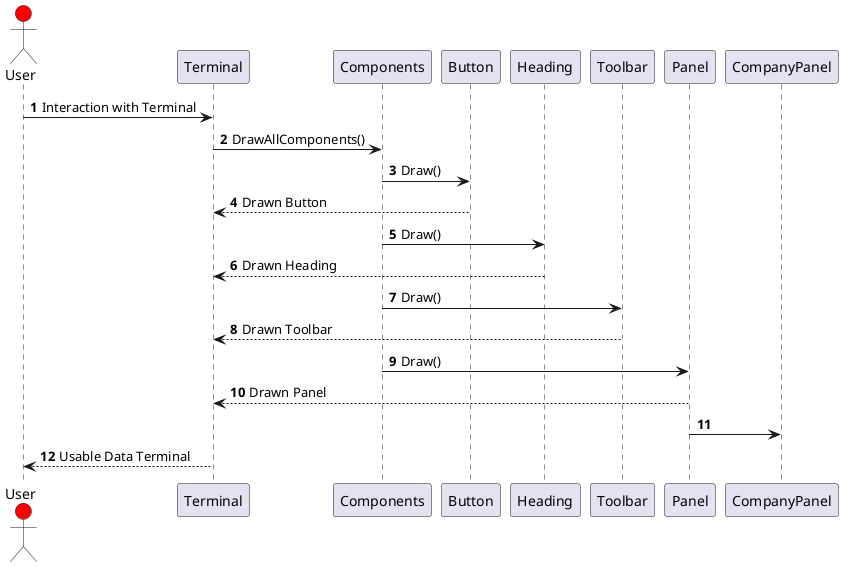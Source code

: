 @startuml
'https://plantuml.com/sequence-diagram

autonumber

actor User #red

User -> Terminal: Interaction with Terminal
Terminal -> Components: DrawAllComponents()
Components -> Button: Draw() 
Button --> Terminal: Drawn Button
Components -> Heading: Draw()  
Heading --> Terminal: Drawn Heading
Components -> Toolbar: Draw()  
Toolbar --> Terminal: Drawn Toolbar
Components -> Panel: Draw() 
Panel --> Terminal: Drawn Panel
Panel -> CompanyPanel
Terminal --> User: Usable Data Terminal

@enduml